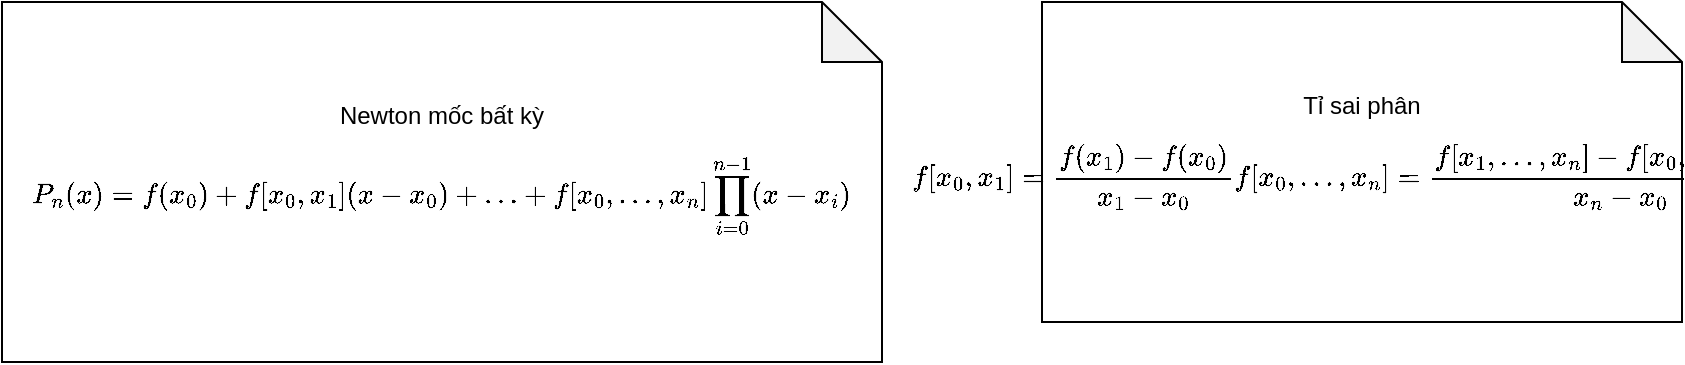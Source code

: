 <mxfile>
    <diagram id="Zf1DiDaEplDEvpnU-PIB" name="Page-1">
        <mxGraphModel dx="1957" dy="648" grid="1" gridSize="10" guides="1" tooltips="1" connect="1" arrows="1" fold="1" page="1" pageScale="1" pageWidth="850" pageHeight="1100" math="1" shadow="0">
            <root>
                <mxCell id="0"/>
                <mxCell id="1" parent="0"/>
                <mxCell id="2" value="Newton mốc bất kỳ&lt;br&gt;$$P_n(x)=f(x_0)+f[x_0,x_1](x-x_0)+\ldots+f[x_0,\ldots,x_n]\prod_{i=0}^{n-1}(x-x_i)$$" style="shape=note;whiteSpace=wrap;html=1;backgroundOutline=1;darkOpacity=0.05;" parent="1" vertex="1">
                    <mxGeometry x="-840" y="100" width="440" height="180" as="geometry"/>
                </mxCell>
                <mxCell id="3" value="Tỉ sai phân&lt;br&gt;$$f[x_0,x_1]=\frac{f(x_1)-f(x_0)}{x_1-x_0}\\&lt;br&gt;f[x_0,\ldots,x_n]=\frac{f[x_1,\ldots,x_n]-f[x_0,\ldots,x_{n-1}]}{x_n-x_0}$$" style="shape=note;whiteSpace=wrap;html=1;backgroundOutline=1;darkOpacity=0.05;" parent="1" vertex="1">
                    <mxGeometry x="-320" y="100" width="320" height="160" as="geometry"/>
                </mxCell>
            </root>
        </mxGraphModel>
    </diagram>
</mxfile>